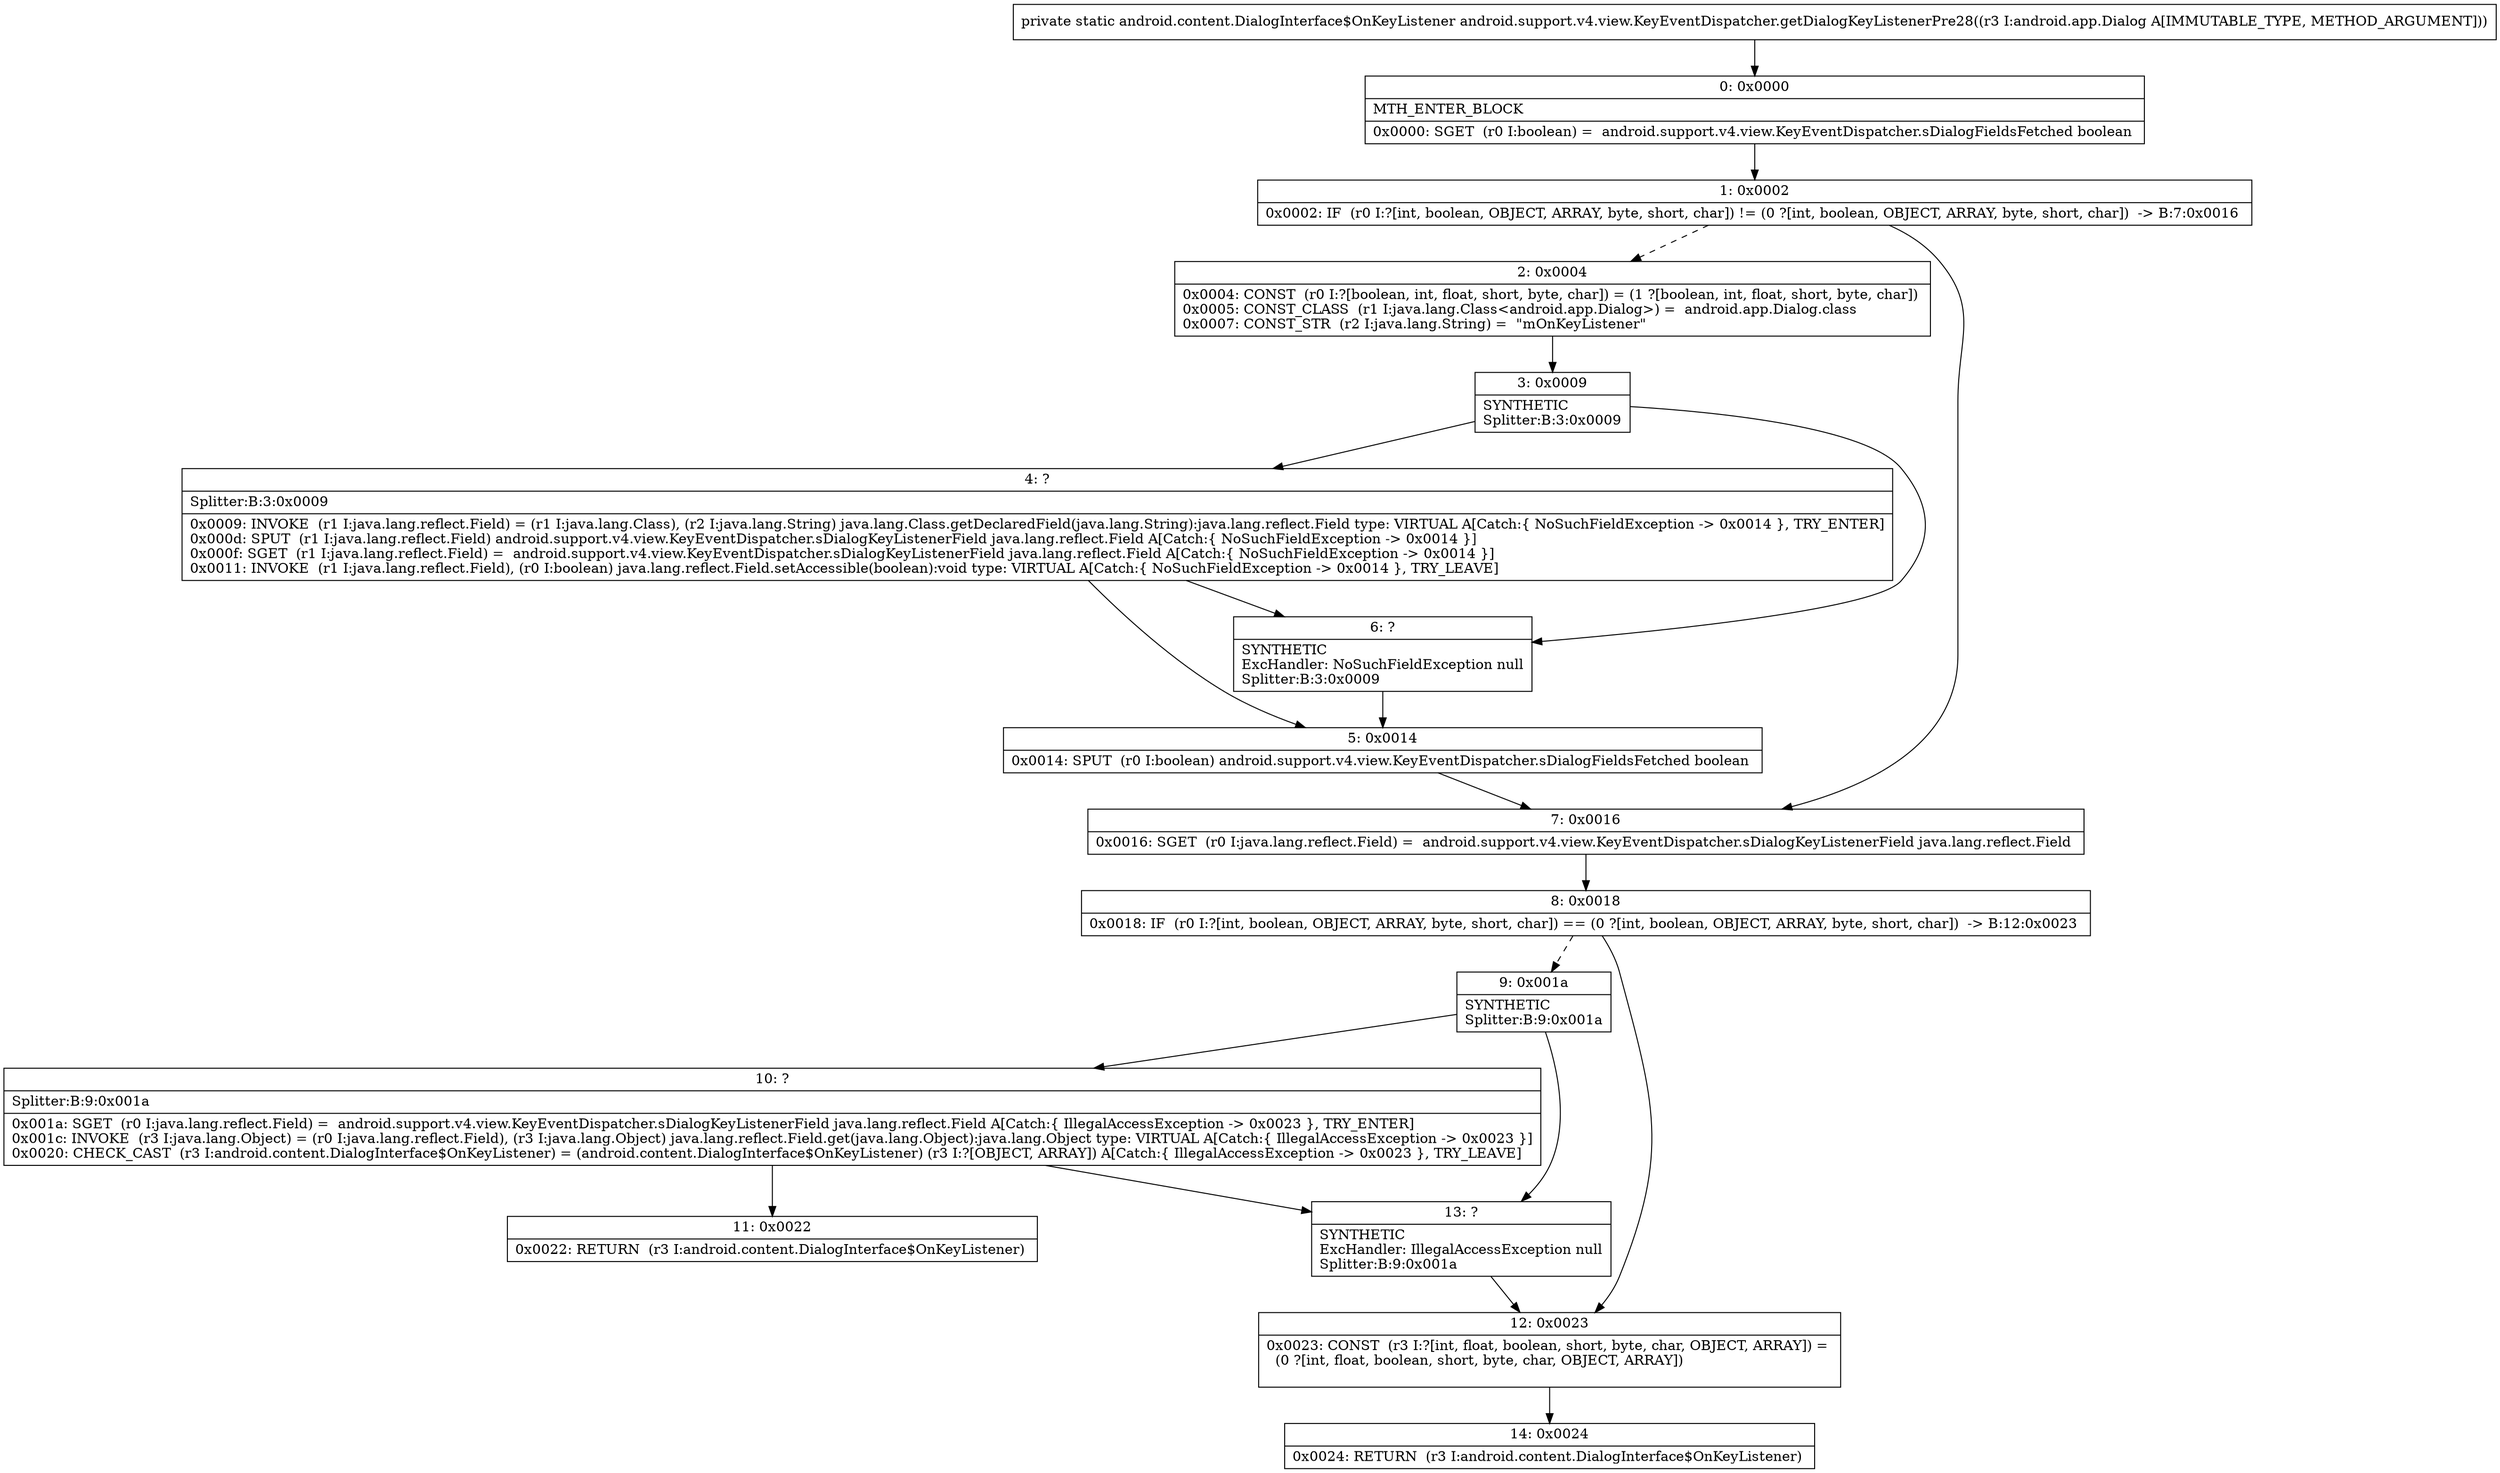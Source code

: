 digraph "CFG forandroid.support.v4.view.KeyEventDispatcher.getDialogKeyListenerPre28(Landroid\/app\/Dialog;)Landroid\/content\/DialogInterface$OnKeyListener;" {
Node_0 [shape=record,label="{0\:\ 0x0000|MTH_ENTER_BLOCK\l|0x0000: SGET  (r0 I:boolean) =  android.support.v4.view.KeyEventDispatcher.sDialogFieldsFetched boolean \l}"];
Node_1 [shape=record,label="{1\:\ 0x0002|0x0002: IF  (r0 I:?[int, boolean, OBJECT, ARRAY, byte, short, char]) != (0 ?[int, boolean, OBJECT, ARRAY, byte, short, char])  \-\> B:7:0x0016 \l}"];
Node_2 [shape=record,label="{2\:\ 0x0004|0x0004: CONST  (r0 I:?[boolean, int, float, short, byte, char]) = (1 ?[boolean, int, float, short, byte, char]) \l0x0005: CONST_CLASS  (r1 I:java.lang.Class\<android.app.Dialog\>) =  android.app.Dialog.class \l0x0007: CONST_STR  (r2 I:java.lang.String) =  \"mOnKeyListener\" \l}"];
Node_3 [shape=record,label="{3\:\ 0x0009|SYNTHETIC\lSplitter:B:3:0x0009\l}"];
Node_4 [shape=record,label="{4\:\ ?|Splitter:B:3:0x0009\l|0x0009: INVOKE  (r1 I:java.lang.reflect.Field) = (r1 I:java.lang.Class), (r2 I:java.lang.String) java.lang.Class.getDeclaredField(java.lang.String):java.lang.reflect.Field type: VIRTUAL A[Catch:\{ NoSuchFieldException \-\> 0x0014 \}, TRY_ENTER]\l0x000d: SPUT  (r1 I:java.lang.reflect.Field) android.support.v4.view.KeyEventDispatcher.sDialogKeyListenerField java.lang.reflect.Field A[Catch:\{ NoSuchFieldException \-\> 0x0014 \}]\l0x000f: SGET  (r1 I:java.lang.reflect.Field) =  android.support.v4.view.KeyEventDispatcher.sDialogKeyListenerField java.lang.reflect.Field A[Catch:\{ NoSuchFieldException \-\> 0x0014 \}]\l0x0011: INVOKE  (r1 I:java.lang.reflect.Field), (r0 I:boolean) java.lang.reflect.Field.setAccessible(boolean):void type: VIRTUAL A[Catch:\{ NoSuchFieldException \-\> 0x0014 \}, TRY_LEAVE]\l}"];
Node_5 [shape=record,label="{5\:\ 0x0014|0x0014: SPUT  (r0 I:boolean) android.support.v4.view.KeyEventDispatcher.sDialogFieldsFetched boolean \l}"];
Node_6 [shape=record,label="{6\:\ ?|SYNTHETIC\lExcHandler: NoSuchFieldException null\lSplitter:B:3:0x0009\l}"];
Node_7 [shape=record,label="{7\:\ 0x0016|0x0016: SGET  (r0 I:java.lang.reflect.Field) =  android.support.v4.view.KeyEventDispatcher.sDialogKeyListenerField java.lang.reflect.Field \l}"];
Node_8 [shape=record,label="{8\:\ 0x0018|0x0018: IF  (r0 I:?[int, boolean, OBJECT, ARRAY, byte, short, char]) == (0 ?[int, boolean, OBJECT, ARRAY, byte, short, char])  \-\> B:12:0x0023 \l}"];
Node_9 [shape=record,label="{9\:\ 0x001a|SYNTHETIC\lSplitter:B:9:0x001a\l}"];
Node_10 [shape=record,label="{10\:\ ?|Splitter:B:9:0x001a\l|0x001a: SGET  (r0 I:java.lang.reflect.Field) =  android.support.v4.view.KeyEventDispatcher.sDialogKeyListenerField java.lang.reflect.Field A[Catch:\{ IllegalAccessException \-\> 0x0023 \}, TRY_ENTER]\l0x001c: INVOKE  (r3 I:java.lang.Object) = (r0 I:java.lang.reflect.Field), (r3 I:java.lang.Object) java.lang.reflect.Field.get(java.lang.Object):java.lang.Object type: VIRTUAL A[Catch:\{ IllegalAccessException \-\> 0x0023 \}]\l0x0020: CHECK_CAST  (r3 I:android.content.DialogInterface$OnKeyListener) = (android.content.DialogInterface$OnKeyListener) (r3 I:?[OBJECT, ARRAY]) A[Catch:\{ IllegalAccessException \-\> 0x0023 \}, TRY_LEAVE]\l}"];
Node_11 [shape=record,label="{11\:\ 0x0022|0x0022: RETURN  (r3 I:android.content.DialogInterface$OnKeyListener) \l}"];
Node_12 [shape=record,label="{12\:\ 0x0023|0x0023: CONST  (r3 I:?[int, float, boolean, short, byte, char, OBJECT, ARRAY]) = \l  (0 ?[int, float, boolean, short, byte, char, OBJECT, ARRAY])\l \l}"];
Node_13 [shape=record,label="{13\:\ ?|SYNTHETIC\lExcHandler: IllegalAccessException null\lSplitter:B:9:0x001a\l}"];
Node_14 [shape=record,label="{14\:\ 0x0024|0x0024: RETURN  (r3 I:android.content.DialogInterface$OnKeyListener) \l}"];
MethodNode[shape=record,label="{private static android.content.DialogInterface$OnKeyListener android.support.v4.view.KeyEventDispatcher.getDialogKeyListenerPre28((r3 I:android.app.Dialog A[IMMUTABLE_TYPE, METHOD_ARGUMENT])) }"];
MethodNode -> Node_0;
Node_0 -> Node_1;
Node_1 -> Node_2[style=dashed];
Node_1 -> Node_7;
Node_2 -> Node_3;
Node_3 -> Node_4;
Node_3 -> Node_6;
Node_4 -> Node_5;
Node_4 -> Node_6;
Node_5 -> Node_7;
Node_6 -> Node_5;
Node_7 -> Node_8;
Node_8 -> Node_9[style=dashed];
Node_8 -> Node_12;
Node_9 -> Node_10;
Node_9 -> Node_13;
Node_10 -> Node_11;
Node_10 -> Node_13;
Node_12 -> Node_14;
Node_13 -> Node_12;
}


